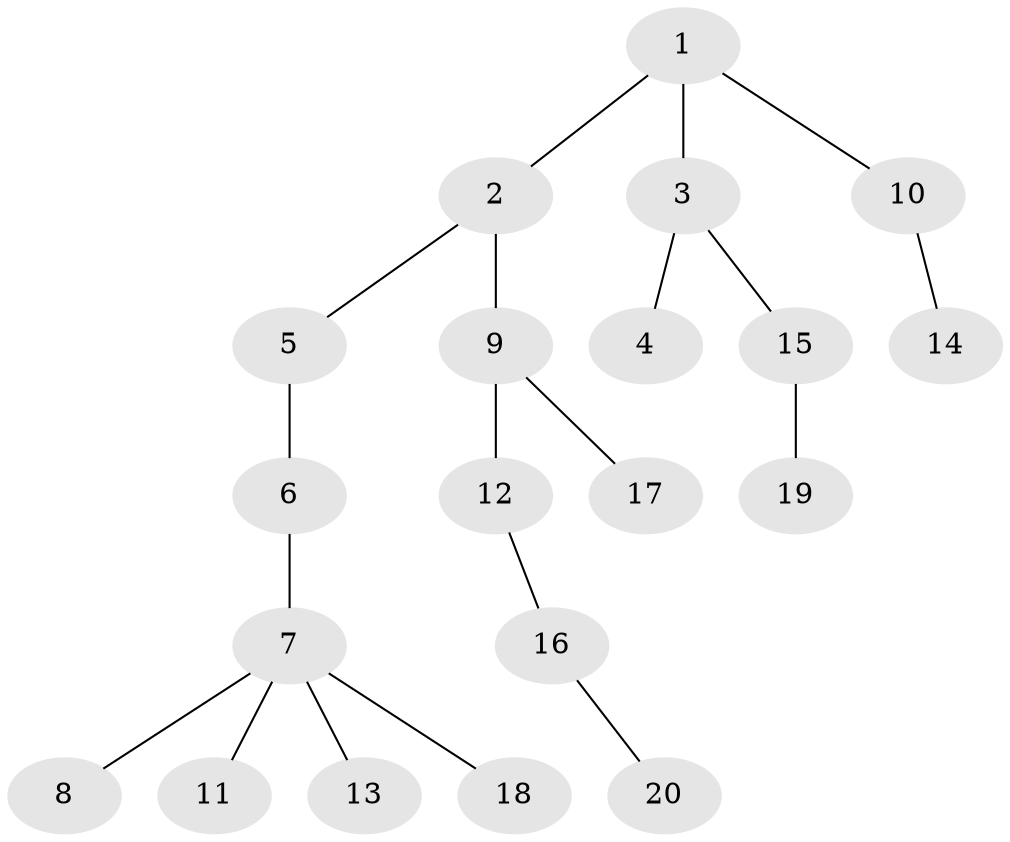 // original degree distribution, {5: 0.06666666666666667, 3: 0.13333333333333333, 1: 0.5333333333333333, 2: 0.2, 6: 0.016666666666666666, 4: 0.05}
// Generated by graph-tools (version 1.1) at 2025/51/03/04/25 22:51:36]
// undirected, 20 vertices, 19 edges
graph export_dot {
  node [color=gray90,style=filled];
  1;
  2;
  3;
  4;
  5;
  6;
  7;
  8;
  9;
  10;
  11;
  12;
  13;
  14;
  15;
  16;
  17;
  18;
  19;
  20;
  1 -- 2 [weight=1.0];
  1 -- 3 [weight=1.0];
  1 -- 10 [weight=1.0];
  2 -- 5 [weight=1.0];
  2 -- 9 [weight=1.0];
  3 -- 4 [weight=1.0];
  3 -- 15 [weight=1.0];
  5 -- 6 [weight=1.0];
  6 -- 7 [weight=1.0];
  7 -- 8 [weight=2.0];
  7 -- 11 [weight=1.0];
  7 -- 13 [weight=1.0];
  7 -- 18 [weight=1.0];
  9 -- 12 [weight=1.0];
  9 -- 17 [weight=1.0];
  10 -- 14 [weight=1.0];
  12 -- 16 [weight=1.0];
  15 -- 19 [weight=1.0];
  16 -- 20 [weight=1.0];
}
